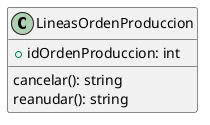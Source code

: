 @startuml LineasOrdenProduccion
class LineasOrdenProduccion{
    +idOrdenProduccion: int

    cancelar(): string
    reanudar(): string

}
@enduml